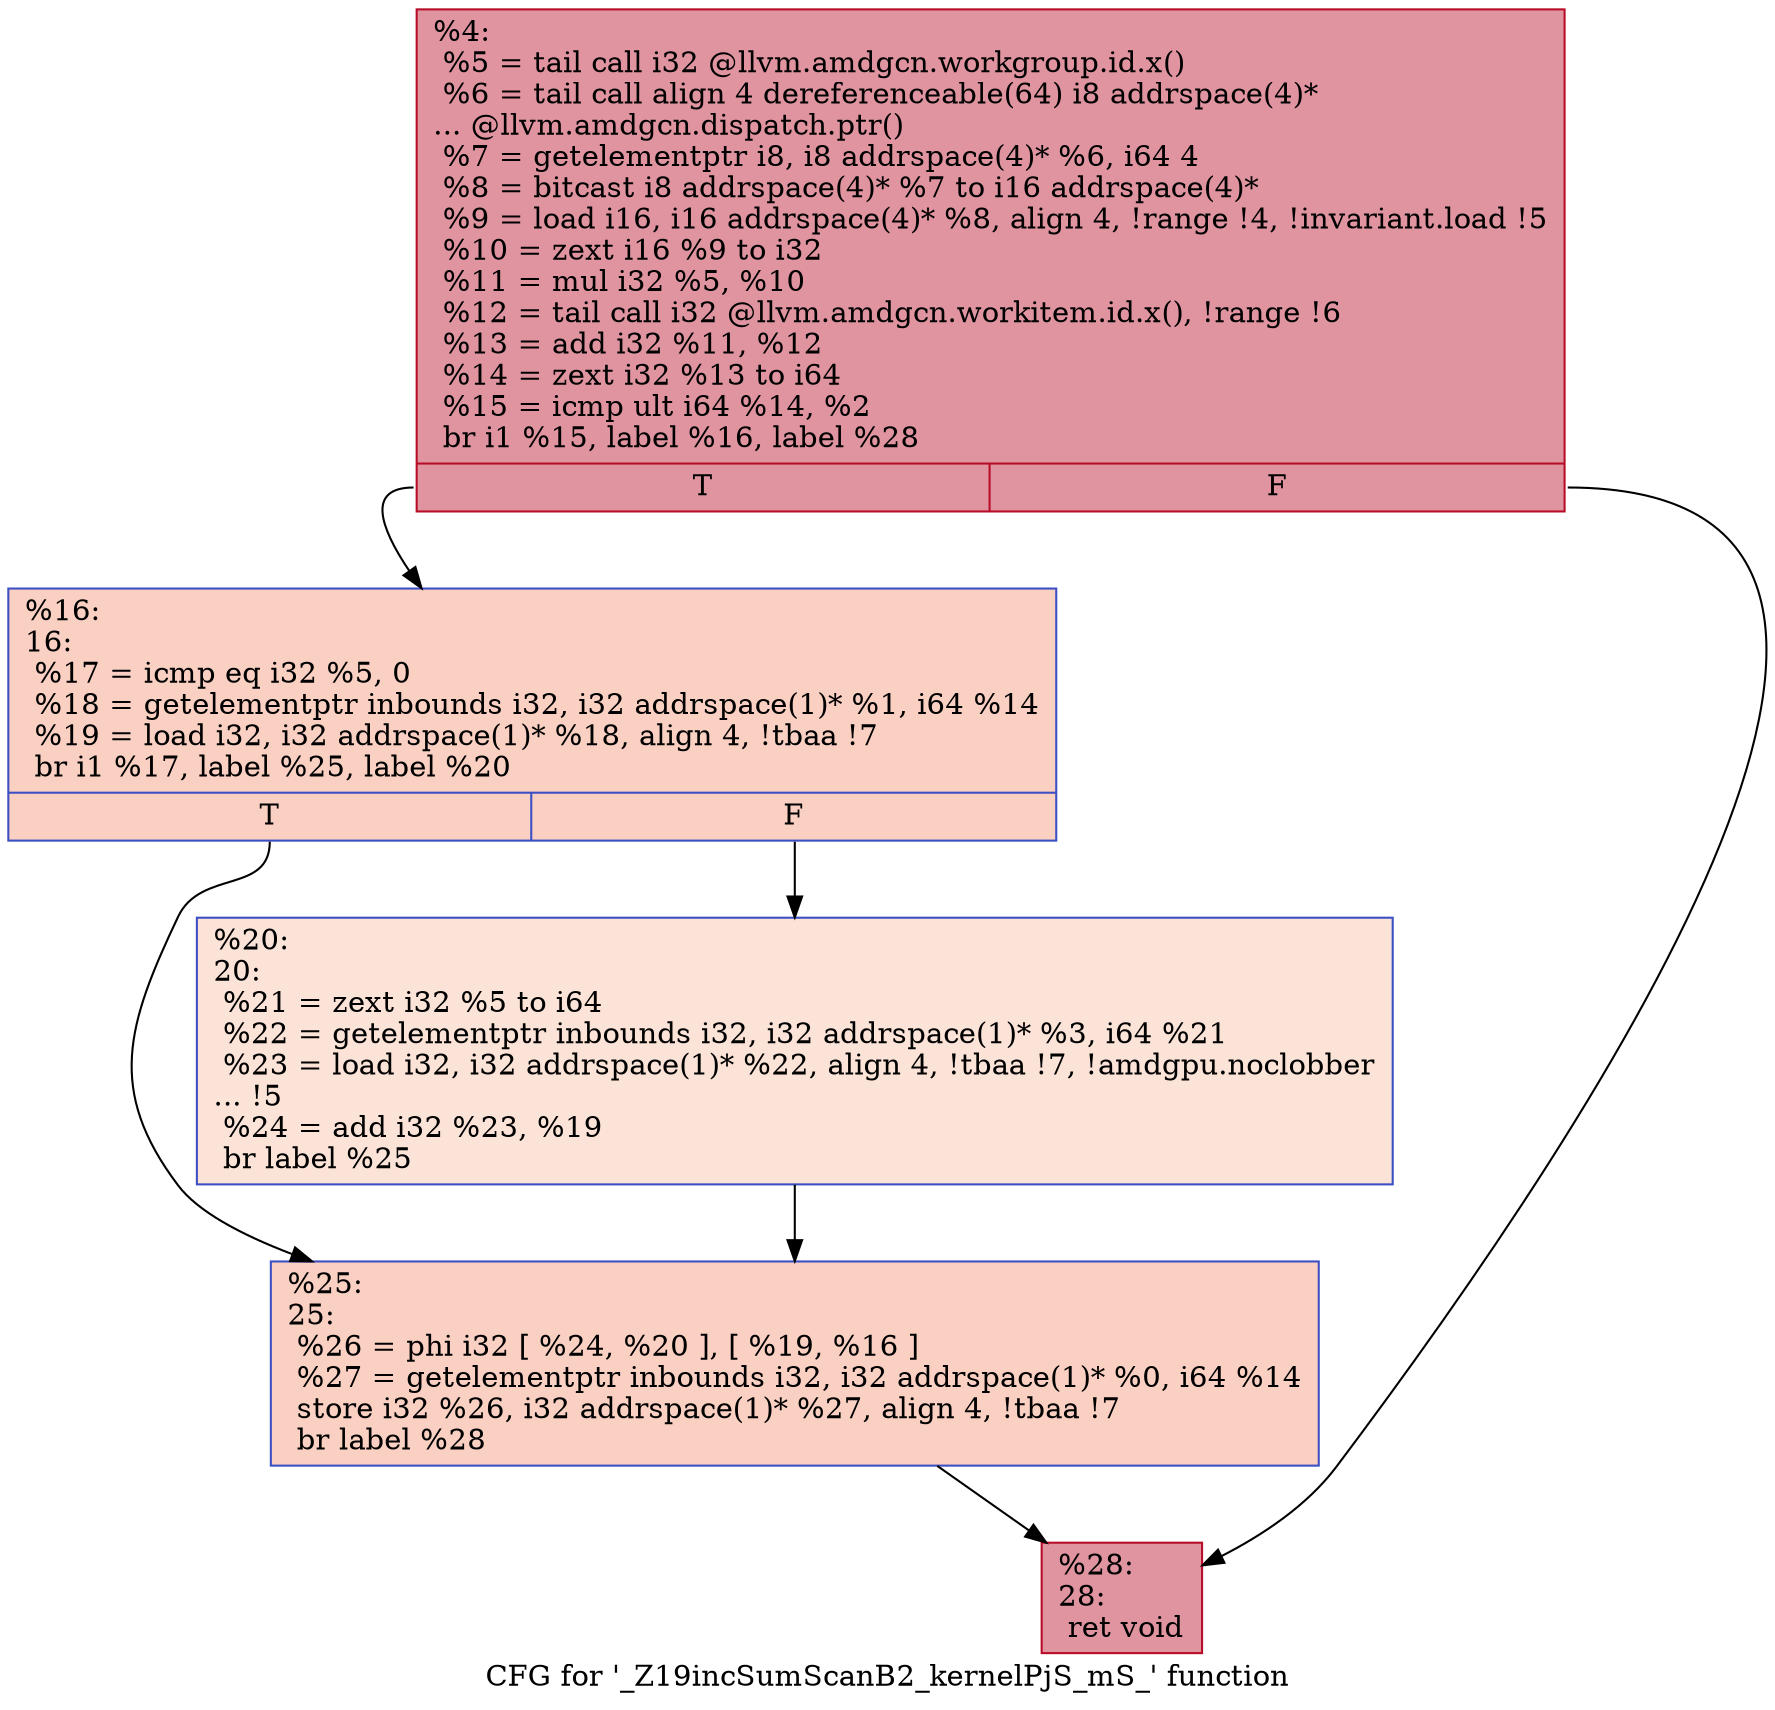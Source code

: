 digraph "CFG for '_Z19incSumScanB2_kernelPjS_mS_' function" {
	label="CFG for '_Z19incSumScanB2_kernelPjS_mS_' function";

	Node0x4d9b200 [shape=record,color="#b70d28ff", style=filled, fillcolor="#b70d2870",label="{%4:\l  %5 = tail call i32 @llvm.amdgcn.workgroup.id.x()\l  %6 = tail call align 4 dereferenceable(64) i8 addrspace(4)*\l... @llvm.amdgcn.dispatch.ptr()\l  %7 = getelementptr i8, i8 addrspace(4)* %6, i64 4\l  %8 = bitcast i8 addrspace(4)* %7 to i16 addrspace(4)*\l  %9 = load i16, i16 addrspace(4)* %8, align 4, !range !4, !invariant.load !5\l  %10 = zext i16 %9 to i32\l  %11 = mul i32 %5, %10\l  %12 = tail call i32 @llvm.amdgcn.workitem.id.x(), !range !6\l  %13 = add i32 %11, %12\l  %14 = zext i32 %13 to i64\l  %15 = icmp ult i64 %14, %2\l  br i1 %15, label %16, label %28\l|{<s0>T|<s1>F}}"];
	Node0x4d9b200:s0 -> Node0x4d9d180;
	Node0x4d9b200:s1 -> Node0x4d9d210;
	Node0x4d9d180 [shape=record,color="#3d50c3ff", style=filled, fillcolor="#f3947570",label="{%16:\l16:                                               \l  %17 = icmp eq i32 %5, 0\l  %18 = getelementptr inbounds i32, i32 addrspace(1)* %1, i64 %14\l  %19 = load i32, i32 addrspace(1)* %18, align 4, !tbaa !7\l  br i1 %17, label %25, label %20\l|{<s0>T|<s1>F}}"];
	Node0x4d9d180:s0 -> Node0x4d9d6a0;
	Node0x4d9d180:s1 -> Node0x4d9d730;
	Node0x4d9d730 [shape=record,color="#3d50c3ff", style=filled, fillcolor="#f6bfa670",label="{%20:\l20:                                               \l  %21 = zext i32 %5 to i64\l  %22 = getelementptr inbounds i32, i32 addrspace(1)* %3, i64 %21\l  %23 = load i32, i32 addrspace(1)* %22, align 4, !tbaa !7, !amdgpu.noclobber\l... !5\l  %24 = add i32 %23, %19\l  br label %25\l}"];
	Node0x4d9d730 -> Node0x4d9d6a0;
	Node0x4d9d6a0 [shape=record,color="#3d50c3ff", style=filled, fillcolor="#f3947570",label="{%25:\l25:                                               \l  %26 = phi i32 [ %24, %20 ], [ %19, %16 ]\l  %27 = getelementptr inbounds i32, i32 addrspace(1)* %0, i64 %14\l  store i32 %26, i32 addrspace(1)* %27, align 4, !tbaa !7\l  br label %28\l}"];
	Node0x4d9d6a0 -> Node0x4d9d210;
	Node0x4d9d210 [shape=record,color="#b70d28ff", style=filled, fillcolor="#b70d2870",label="{%28:\l28:                                               \l  ret void\l}"];
}
